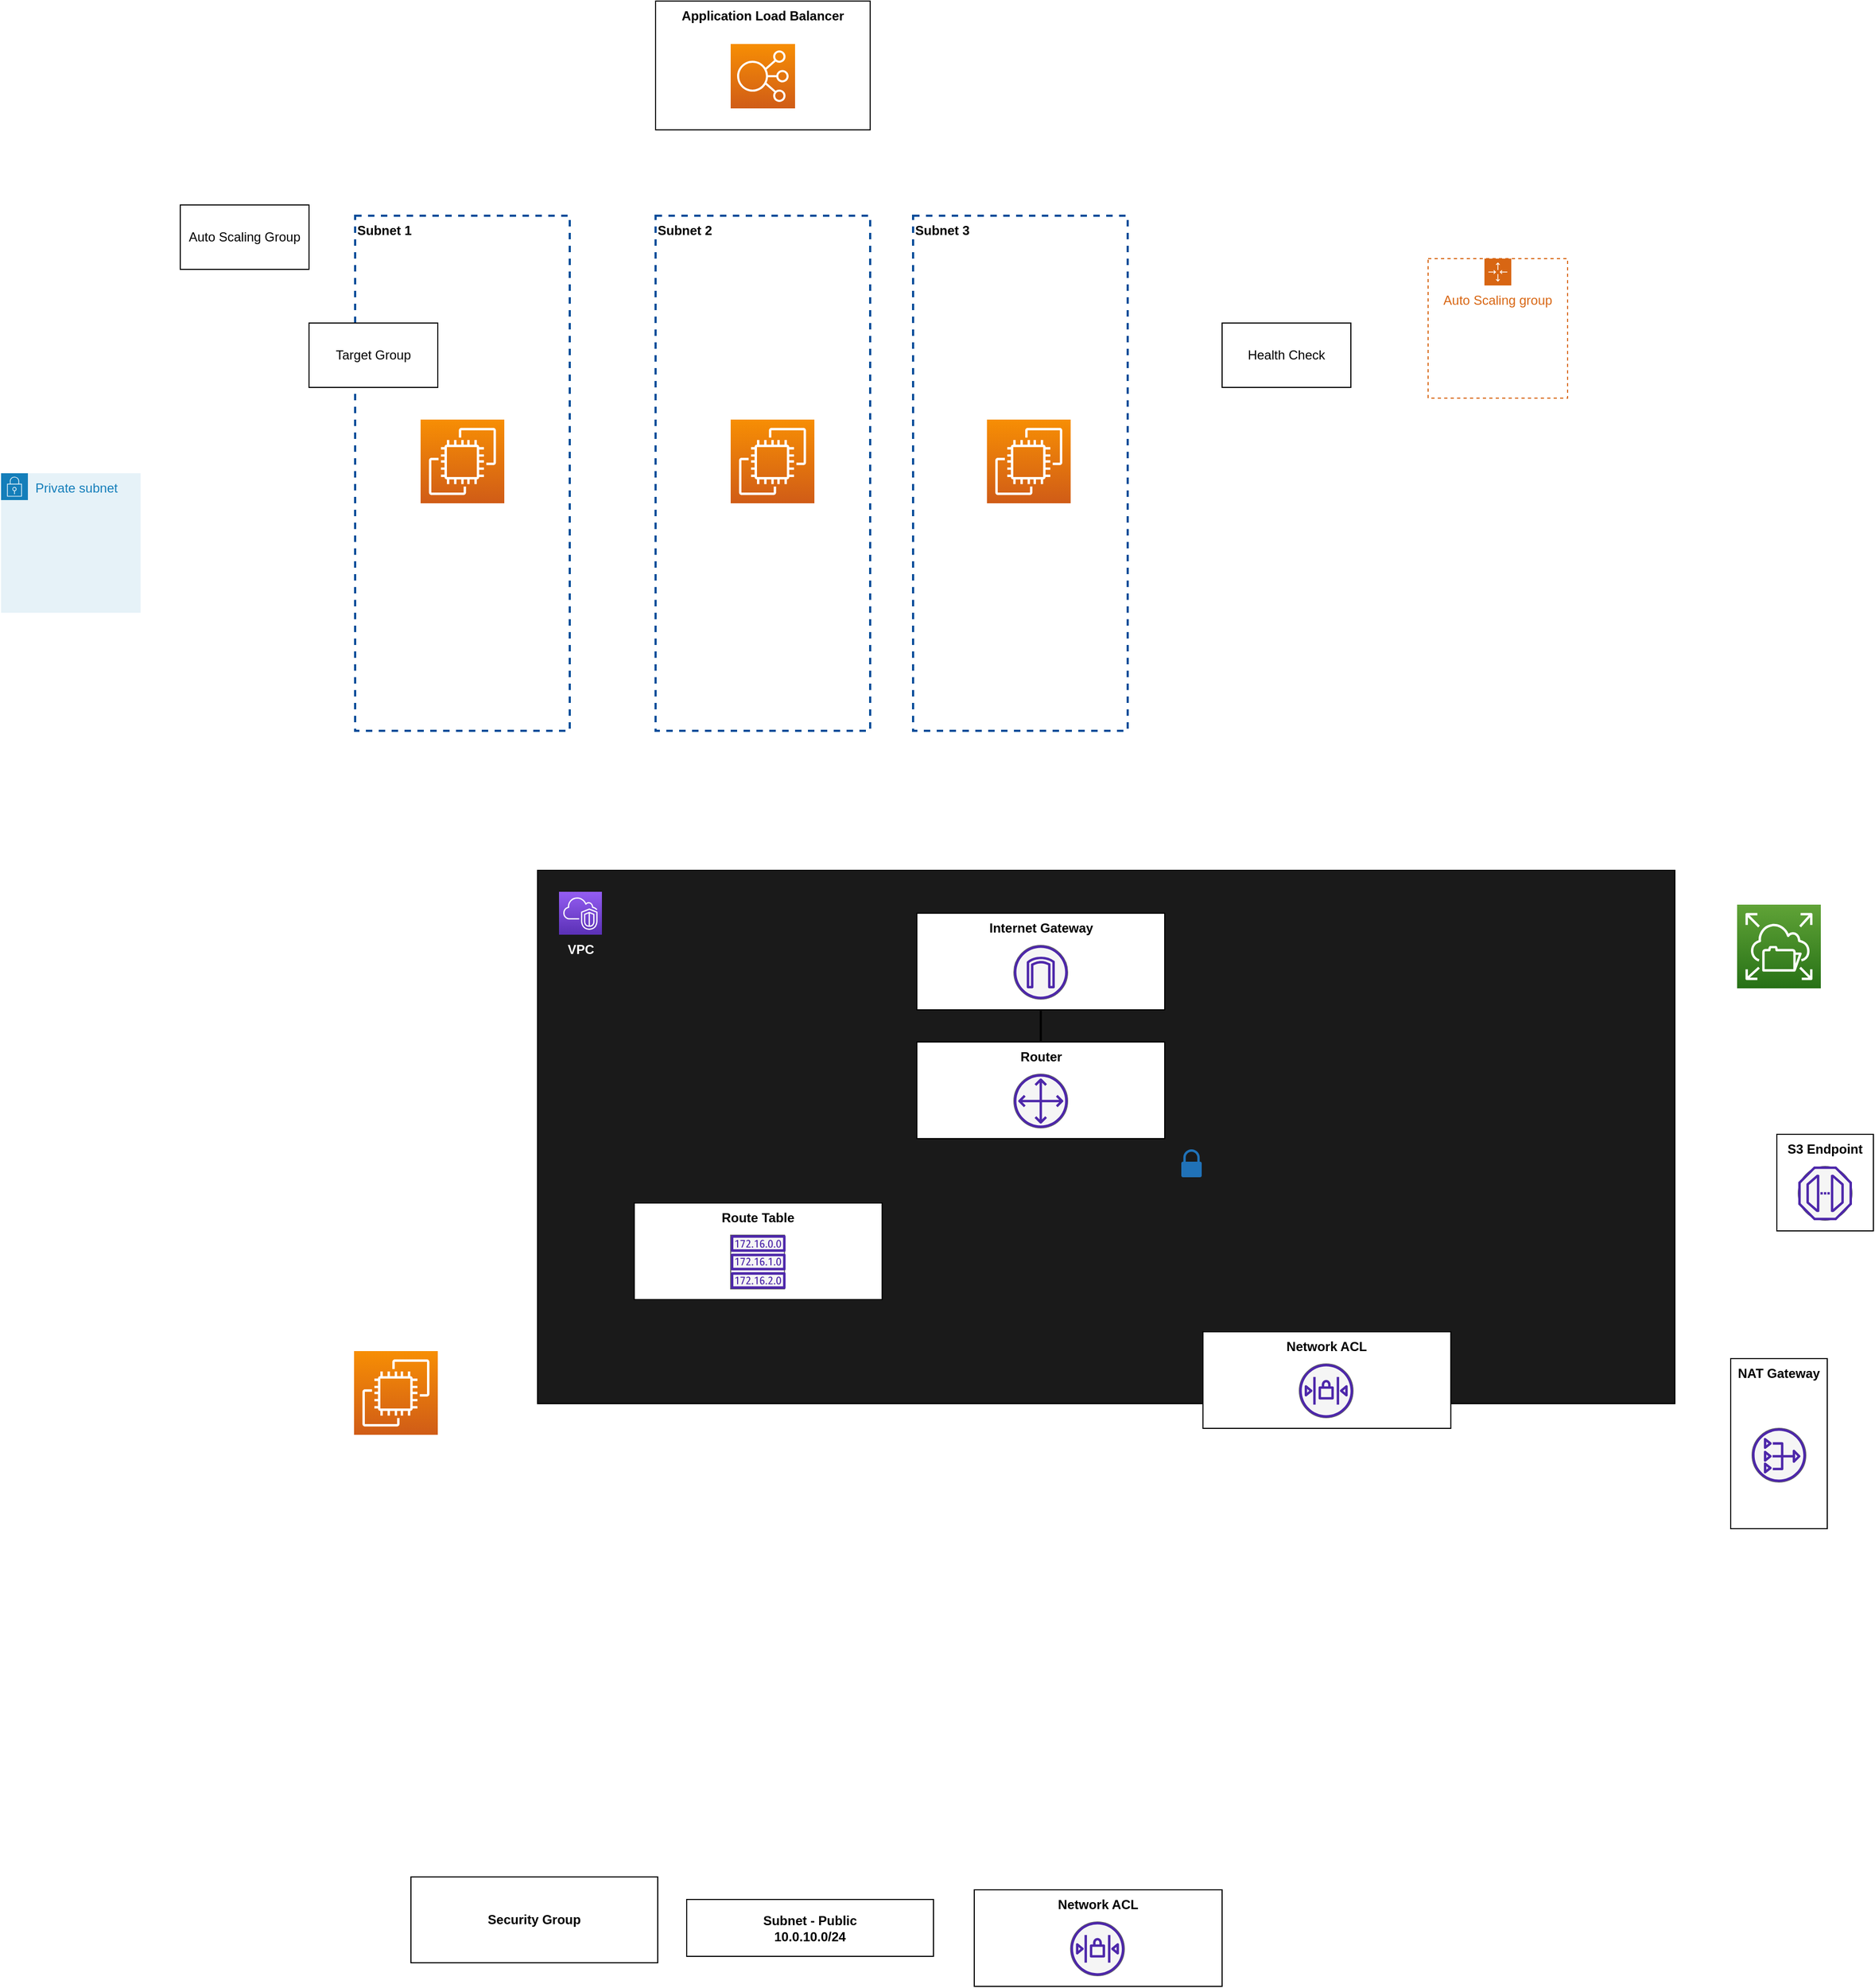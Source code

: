 <mxfile version="19.0.3" type="device"><diagram id="0U9EVkECSL9XpYst_XFg" name="VPC"><mxGraphModel dx="1822" dy="2057" grid="1" gridSize="10" guides="1" tooltips="1" connect="1" arrows="1" fold="1" page="0" pageScale="1" pageWidth="1100" pageHeight="850" math="0" shadow="0"><root><mxCell id="0"/><mxCell id="1" parent="0"/><mxCell id="ixzRv7R_ScsTzMEvwVDS-9" value="Application Load Balancer" style="rounded=0;whiteSpace=wrap;html=1;verticalAlign=top;fontStyle=1" parent="1" vertex="1"><mxGeometry x="280" y="-960" width="200" height="120" as="geometry"/></mxCell><mxCell id="Ig9h3wXfbGA9Dbn_zE4B-46" value="" style="rounded=0;whiteSpace=wrap;html=1;verticalAlign=top;fontStyle=1;fillColor=#1A1A1A;" parent="1" vertex="1"><mxGeometry x="170" y="-150" width="1060" height="497" as="geometry"/></mxCell><mxCell id="5WeFik8djQ8x_PNse01b-4" value="Internet Gateway" style="rounded=0;whiteSpace=wrap;html=1;verticalAlign=top;fontStyle=1" parent="1" vertex="1"><mxGeometry x="523.5" y="-110" width="231" height="90" as="geometry"/></mxCell><mxCell id="M2tCuWPk_VgjxduD9iWH-7" value="VPC" style="sketch=0;points=[[0,0,0],[0.25,0,0],[0.5,0,0],[0.75,0,0],[1,0,0],[0,1,0],[0.25,1,0],[0.5,1,0],[0.75,1,0],[1,1,0],[0,0.25,0],[0,0.5,0],[0,0.75,0],[1,0.25,0],[1,0.5,0],[1,0.75,0]];outlineConnect=0;fontColor=#FFFFFF;gradientColor=#945DF2;gradientDirection=north;fillColor=#5A30B5;strokeColor=#ffffff;dashed=0;verticalLabelPosition=bottom;verticalAlign=top;align=center;html=1;fontSize=12;fontStyle=1;aspect=fixed;shape=mxgraph.aws4.resourceIcon;resIcon=mxgraph.aws4.vpc;labelPosition=center;" parent="1" vertex="1"><mxGeometry x="190.0" y="-130" width="40" height="40" as="geometry"/></mxCell><mxCell id="Ig9h3wXfbGA9Dbn_zE4B-12" value="" style="ellipse;whiteSpace=wrap;html=1;aspect=fixed;fillColor=#f5f5f5;fontColor=#333333;strokeColor=#666666;" parent="1" vertex="1"><mxGeometry x="614" y="-80" width="50" height="50" as="geometry"/></mxCell><mxCell id="NABtASrUBoll2B_tzzq8-5" value="" style="sketch=0;outlineConnect=0;fontColor=#232F3E;gradientColor=none;fillColor=#4D27AA;strokeColor=none;dashed=0;verticalLabelPosition=bottom;verticalAlign=top;align=center;html=1;fontSize=12;fontStyle=0;aspect=fixed;pointerEvents=1;shape=mxgraph.aws4.internet_gateway;" parent="1" vertex="1"><mxGeometry x="614" y="-80" width="50" height="50" as="geometry"/></mxCell><mxCell id="Ig9h3wXfbGA9Dbn_zE4B-1" value="Router" style="rounded=0;whiteSpace=wrap;html=1;verticalAlign=top;fontStyle=1" parent="1" vertex="1"><mxGeometry x="523.5" y="10" width="231" height="90" as="geometry"/></mxCell><mxCell id="NABtASrUBoll2B_tzzq8-13" style="edgeStyle=orthogonalEdgeStyle;rounded=0;orthogonalLoop=1;jettySize=auto;html=1;endArrow=none;endFill=0;strokeWidth=2;" parent="1" source="Ig9h3wXfbGA9Dbn_zE4B-1" target="5WeFik8djQ8x_PNse01b-4" edge="1"><mxGeometry relative="1" as="geometry"/></mxCell><mxCell id="Ig9h3wXfbGA9Dbn_zE4B-10" value="" style="ellipse;whiteSpace=wrap;html=1;aspect=fixed;fillColor=#f5f5f5;fontColor=#333333;strokeColor=#666666;" parent="1" vertex="1"><mxGeometry x="614" y="40" width="50" height="50" as="geometry"/></mxCell><mxCell id="NABtASrUBoll2B_tzzq8-3" value="" style="sketch=0;outlineConnect=0;fontColor=#232F3E;gradientColor=none;fillColor=#4D27AA;strokeColor=none;dashed=0;verticalLabelPosition=bottom;verticalAlign=top;align=center;html=1;fontSize=12;fontStyle=0;aspect=fixed;pointerEvents=1;shape=mxgraph.aws4.customer_gateway;" parent="1" vertex="1"><mxGeometry x="614" y="40" width="50" height="50" as="geometry"/></mxCell><mxCell id="NABtASrUBoll2B_tzzq8-10" value="Subnet - Public&lt;br&gt;10.0.10.0/24" style="rounded=0;whiteSpace=wrap;html=1;verticalAlign=middle;fontStyle=1" parent="1" vertex="1"><mxGeometry x="309" y="809" width="230" height="53" as="geometry"/></mxCell><mxCell id="Ig9h3wXfbGA9Dbn_zE4B-9" value="Network ACL" style="rounded=0;whiteSpace=wrap;html=1;verticalAlign=top;fontStyle=1" parent="1" vertex="1"><mxGeometry x="577" y="800" width="231" height="90" as="geometry"/></mxCell><mxCell id="Ig9h3wXfbGA9Dbn_zE4B-16" value="" style="ellipse;whiteSpace=wrap;html=1;aspect=fixed;fillColor=#f5f5f5;fontColor=#333333;strokeColor=#666666;" parent="1" vertex="1"><mxGeometry x="666.84" y="830" width="50" height="50" as="geometry"/></mxCell><mxCell id="NABtASrUBoll2B_tzzq8-6" value="" style="sketch=0;outlineConnect=0;fontColor=#232F3E;gradientColor=none;fillColor=#4D27AA;strokeColor=none;dashed=0;verticalLabelPosition=bottom;verticalAlign=top;align=center;html=1;fontSize=12;fontStyle=0;aspect=fixed;pointerEvents=1;shape=mxgraph.aws4.network_access_control_list;" parent="1" vertex="1"><mxGeometry x="666.84" y="830" width="50" height="50" as="geometry"/></mxCell><mxCell id="Ig9h3wXfbGA9Dbn_zE4B-18" value="Security Group" style="rounded=0;whiteSpace=wrap;html=1;verticalAlign=middle;fontStyle=1" parent="1" vertex="1"><mxGeometry x="52.0" y="788" width="230" height="80" as="geometry"/></mxCell><mxCell id="Ig9h3wXfbGA9Dbn_zE4B-3" value="Route Table" style="rounded=0;whiteSpace=wrap;html=1;verticalAlign=top;fontStyle=1" parent="1" vertex="1"><mxGeometry x="260.16" y="160" width="231" height="90" as="geometry"/></mxCell><mxCell id="Ig9h3wXfbGA9Dbn_zE4B-13" value="" style="rounded=0;whiteSpace=wrap;html=1;strokeColor=#666666;fillColor=#f5f5f5;fontColor=#333333;" parent="1" vertex="1"><mxGeometry x="350.0" y="190" width="50.16" height="50" as="geometry"/></mxCell><mxCell id="Ig9h3wXfbGA9Dbn_zE4B-5" value="" style="sketch=0;outlineConnect=0;fontColor=#232F3E;gradientColor=none;fillColor=#4D27AA;strokeColor=none;dashed=0;verticalLabelPosition=bottom;verticalAlign=top;align=center;html=1;fontSize=12;fontStyle=0;aspect=fixed;pointerEvents=1;shape=mxgraph.aws4.route_table;" parent="1" vertex="1"><mxGeometry x="350" y="190" width="51.32" height="50" as="geometry"/></mxCell><mxCell id="1qfaUL_ldbtAoEup6m9f-15" value="Subnet 1" style="rounded=0;whiteSpace=wrap;html=1;fillColor=none;strokeWidth=2;strokeColor=#004C99;dashed=1;verticalAlign=top;align=left;fontStyle=1" parent="1" vertex="1"><mxGeometry y="-760" width="200" height="480" as="geometry"/></mxCell><mxCell id="Ig9h3wXfbGA9Dbn_zE4B-26" value="Network ACL" style="rounded=0;whiteSpace=wrap;html=1;verticalAlign=top;fontStyle=1" parent="1" vertex="1"><mxGeometry x="790.16" y="280" width="231" height="90" as="geometry"/></mxCell><mxCell id="Ig9h3wXfbGA9Dbn_zE4B-29" value="" style="ellipse;whiteSpace=wrap;html=1;aspect=fixed;fillColor=#f5f5f5;fontColor=#333333;strokeColor=#666666;" parent="1" vertex="1"><mxGeometry x="880" y="310" width="50" height="50" as="geometry"/></mxCell><mxCell id="Ig9h3wXfbGA9Dbn_zE4B-30" value="" style="sketch=0;outlineConnect=0;fontColor=#232F3E;gradientColor=none;fillColor=#4D27AA;strokeColor=none;dashed=0;verticalLabelPosition=bottom;verticalAlign=top;align=center;html=1;fontSize=12;fontStyle=0;aspect=fixed;pointerEvents=1;shape=mxgraph.aws4.network_access_control_list;" parent="1" vertex="1"><mxGeometry x="880" y="310" width="50" height="50" as="geometry"/></mxCell><mxCell id="Ig9h3wXfbGA9Dbn_zE4B-45" value="S3 Endpoint" style="rounded=0;whiteSpace=wrap;html=1;verticalAlign=top;fontStyle=1" parent="1" vertex="1"><mxGeometry x="1325" y="96" width="90" height="90" as="geometry"/></mxCell><mxCell id="Ig9h3wXfbGA9Dbn_zE4B-38" value="" style="ellipse;whiteSpace=wrap;html=1;aspect=fixed;fillColor=#f5f5f5;fontColor=#333333;strokeColor=#666666;" parent="1" vertex="1"><mxGeometry x="1345" y="126" width="50" height="50" as="geometry"/></mxCell><mxCell id="NABtASrUBoll2B_tzzq8-2" value="" style="sketch=0;outlineConnect=0;fontColor=#232F3E;gradientColor=none;fillColor=#4D27AA;strokeColor=none;dashed=0;verticalLabelPosition=bottom;verticalAlign=top;align=center;html=1;fontSize=12;fontStyle=0;aspect=fixed;pointerEvents=1;shape=mxgraph.aws4.endpoint;" parent="1" vertex="1"><mxGeometry x="1345" y="126" width="50" height="50" as="geometry"/></mxCell><mxCell id="1qfaUL_ldbtAoEup6m9f-19" value="" style="sketch=0;pointerEvents=1;shadow=0;dashed=0;html=1;strokeColor=none;labelPosition=center;verticalLabelPosition=bottom;verticalAlign=top;outlineConnect=0;align=center;shape=mxgraph.office.security.lock_protected;fillColor=#2072B8;" parent="1" vertex="1"><mxGeometry x="770" y="110" width="19" height="26" as="geometry"/></mxCell><mxCell id="ixzRv7R_ScsTzMEvwVDS-1" value="" style="sketch=0;points=[[0,0,0],[0.25,0,0],[0.5,0,0],[0.75,0,0],[1,0,0],[0,1,0],[0.25,1,0],[0.5,1,0],[0.75,1,0],[1,1,0],[0,0.25,0],[0,0.5,0],[0,0.75,0],[1,0.25,0],[1,0.5,0],[1,0.75,0]];outlineConnect=0;fontColor=#232F3E;gradientColor=#60A337;gradientDirection=north;fillColor=#277116;strokeColor=#ffffff;dashed=0;verticalLabelPosition=bottom;verticalAlign=top;align=center;html=1;fontSize=12;fontStyle=0;aspect=fixed;shape=mxgraph.aws4.resourceIcon;resIcon=mxgraph.aws4.elastic_file_system;" parent="1" vertex="1"><mxGeometry x="1288" y="-118" width="78" height="78" as="geometry"/></mxCell><mxCell id="ixzRv7R_ScsTzMEvwVDS-2" value="EC2 Instance&lt;br&gt;Web" style="sketch=0;points=[[0,0,0],[0.25,0,0],[0.5,0,0],[0.75,0,0],[1,0,0],[0,1,0],[0.25,1,0],[0.5,1,0],[0.75,1,0],[1,1,0],[0,0.25,0],[0,0.5,0],[0,0.75,0],[1,0.25,0],[1,0.5,0],[1,0.75,0]];outlineConnect=0;fontColor=#FFFFFF;gradientColor=#F78E04;gradientDirection=north;fillColor=#D05C17;strokeColor=#ffffff;dashed=0;verticalLabelPosition=bottom;verticalAlign=top;align=center;html=1;fontSize=12;fontStyle=1;aspect=fixed;shape=mxgraph.aws4.resourceIcon;resIcon=mxgraph.aws4.ec2;" parent="1" vertex="1"><mxGeometry x="-1" y="298" width="78" height="78" as="geometry"/></mxCell><mxCell id="ixzRv7R_ScsTzMEvwVDS-3" value="" style="group" parent="1" vertex="1" connectable="0"><mxGeometry x="1302" y="370" width="70" height="93.5" as="geometry"/></mxCell><mxCell id="Ig9h3wXfbGA9Dbn_zE4B-44" value="NAT Gateway" style="rounded=0;whiteSpace=wrap;html=1;verticalAlign=top;fontStyle=1" parent="ixzRv7R_ScsTzMEvwVDS-3" vertex="1"><mxGeometry x="-20" y="-65" width="90" height="158.5" as="geometry"/></mxCell><mxCell id="Ig9h3wXfbGA9Dbn_zE4B-41" value="" style="ellipse;whiteSpace=wrap;html=1;aspect=fixed;fillColor=#f5f5f5;fontColor=#333333;strokeColor=#666666;" parent="ixzRv7R_ScsTzMEvwVDS-3" vertex="1"><mxGeometry width="50" height="50" as="geometry"/></mxCell><mxCell id="NABtASrUBoll2B_tzzq8-7" value="" style="sketch=0;outlineConnect=0;fontColor=#232F3E;gradientColor=none;fillColor=#4D27AA;strokeColor=none;dashed=0;verticalLabelPosition=bottom;verticalAlign=top;align=center;html=1;fontSize=12;fontStyle=0;aspect=fixed;pointerEvents=1;shape=mxgraph.aws4.nat_gateway;" parent="ixzRv7R_ScsTzMEvwVDS-3" vertex="1"><mxGeometry width="50" height="50" as="geometry"/></mxCell><mxCell id="ixzRv7R_ScsTzMEvwVDS-6" value="" style="sketch=0;points=[[0,0,0],[0.25,0,0],[0.5,0,0],[0.75,0,0],[1,0,0],[0,1,0],[0.25,1,0],[0.5,1,0],[0.75,1,0],[1,1,0],[0,0.25,0],[0,0.5,0],[0,0.75,0],[1,0.25,0],[1,0.5,0],[1,0.75,0]];outlineConnect=0;fontColor=#FFFFFF;gradientColor=#F78E04;gradientDirection=north;fillColor=#D05C17;strokeColor=#ffffff;dashed=0;verticalLabelPosition=bottom;verticalAlign=top;align=center;html=1;fontSize=12;fontStyle=1;aspect=fixed;shape=mxgraph.aws4.resourceIcon;resIcon=mxgraph.aws4.elastic_load_balancing;" parent="1" vertex="1"><mxGeometry x="350" y="-920" width="60" height="60" as="geometry"/></mxCell><mxCell id="ixzRv7R_ScsTzMEvwVDS-7" value="Subnet 2" style="rounded=0;whiteSpace=wrap;html=1;fillColor=none;strokeWidth=2;strokeColor=#004C99;dashed=1;verticalAlign=top;align=left;fontStyle=1" parent="1" vertex="1"><mxGeometry x="280" y="-760" width="200" height="480" as="geometry"/></mxCell><mxCell id="ixzRv7R_ScsTzMEvwVDS-8" value="Subnet 3" style="rounded=0;whiteSpace=wrap;html=1;fillColor=none;strokeWidth=2;strokeColor=#004C99;dashed=1;verticalAlign=top;align=left;fontStyle=1" parent="1" vertex="1"><mxGeometry x="520" y="-760" width="200" height="480" as="geometry"/></mxCell><mxCell id="ixzRv7R_ScsTzMEvwVDS-10" value="Instance" style="sketch=0;points=[[0,0,0],[0.25,0,0],[0.5,0,0],[0.75,0,0],[1,0,0],[0,1,0],[0.25,1,0],[0.5,1,0],[0.75,1,0],[1,1,0],[0,0.25,0],[0,0.5,0],[0,0.75,0],[1,0.25,0],[1,0.5,0],[1,0.75,0]];outlineConnect=0;fontColor=#FFFFFF;gradientColor=#F78E04;gradientDirection=north;fillColor=#D05C17;strokeColor=#ffffff;dashed=0;verticalLabelPosition=bottom;verticalAlign=top;align=center;html=1;fontSize=12;fontStyle=1;aspect=fixed;shape=mxgraph.aws4.resourceIcon;resIcon=mxgraph.aws4.ec2;" parent="1" vertex="1"><mxGeometry x="61" y="-570" width="78" height="78" as="geometry"/></mxCell><mxCell id="ixzRv7R_ScsTzMEvwVDS-11" value="Instance" style="sketch=0;points=[[0,0,0],[0.25,0,0],[0.5,0,0],[0.75,0,0],[1,0,0],[0,1,0],[0.25,1,0],[0.5,1,0],[0.75,1,0],[1,1,0],[0,0.25,0],[0,0.5,0],[0,0.75,0],[1,0.25,0],[1,0.5,0],[1,0.75,0]];outlineConnect=0;fontColor=#FFFFFF;gradientColor=#F78E04;gradientDirection=north;fillColor=#D05C17;strokeColor=#ffffff;dashed=0;verticalLabelPosition=bottom;verticalAlign=top;align=center;html=1;fontSize=12;fontStyle=1;aspect=fixed;shape=mxgraph.aws4.resourceIcon;resIcon=mxgraph.aws4.ec2;" parent="1" vertex="1"><mxGeometry x="350" y="-570" width="78" height="78" as="geometry"/></mxCell><mxCell id="ixzRv7R_ScsTzMEvwVDS-12" value="Instance" style="sketch=0;points=[[0,0,0],[0.25,0,0],[0.5,0,0],[0.75,0,0],[1,0,0],[0,1,0],[0.25,1,0],[0.5,1,0],[0.75,1,0],[1,1,0],[0,0.25,0],[0,0.5,0],[0,0.75,0],[1,0.25,0],[1,0.5,0],[1,0.75,0]];outlineConnect=0;fontColor=#FFFFFF;gradientColor=#F78E04;gradientDirection=north;fillColor=#D05C17;strokeColor=#ffffff;dashed=0;verticalLabelPosition=bottom;verticalAlign=top;align=center;html=1;fontSize=12;fontStyle=1;aspect=fixed;shape=mxgraph.aws4.resourceIcon;resIcon=mxgraph.aws4.ec2;" parent="1" vertex="1"><mxGeometry x="588.84" y="-570" width="78" height="78" as="geometry"/></mxCell><mxCell id="eXsJ3-BHv-ZGqikBtPma-1" value="Target Group" style="rounded=0;whiteSpace=wrap;html=1;" vertex="1" parent="1"><mxGeometry x="-43" y="-660" width="120" height="60" as="geometry"/></mxCell><mxCell id="eXsJ3-BHv-ZGqikBtPma-2" value="Health Check" style="rounded=0;whiteSpace=wrap;html=1;" vertex="1" parent="1"><mxGeometry x="808" y="-660" width="120" height="60" as="geometry"/></mxCell><mxCell id="eXsJ3-BHv-ZGqikBtPma-3" value="Auto Scaling Group" style="rounded=0;whiteSpace=wrap;html=1;" vertex="1" parent="1"><mxGeometry x="-163" y="-770" width="120" height="60" as="geometry"/></mxCell><mxCell id="eXsJ3-BHv-ZGqikBtPma-4" value="Auto Scaling group" style="points=[[0,0],[0.25,0],[0.5,0],[0.75,0],[1,0],[1,0.25],[1,0.5],[1,0.75],[1,1],[0.75,1],[0.5,1],[0.25,1],[0,1],[0,0.75],[0,0.5],[0,0.25]];outlineConnect=0;gradientColor=none;html=1;whiteSpace=wrap;fontSize=12;fontStyle=0;container=1;pointerEvents=0;collapsible=0;recursiveResize=0;shape=mxgraph.aws4.groupCenter;grIcon=mxgraph.aws4.group_auto_scaling_group;grStroke=1;strokeColor=#D86613;fillColor=none;verticalAlign=top;align=center;fontColor=#D86613;dashed=1;spacingTop=25;" vertex="1" parent="1"><mxGeometry x="1000" y="-720" width="130" height="130" as="geometry"/></mxCell><mxCell id="eXsJ3-BHv-ZGqikBtPma-5" value="Private subnet" style="points=[[0,0],[0.25,0],[0.5,0],[0.75,0],[1,0],[1,0.25],[1,0.5],[1,0.75],[1,1],[0.75,1],[0.5,1],[0.25,1],[0,1],[0,0.75],[0,0.5],[0,0.25]];outlineConnect=0;gradientColor=none;html=1;whiteSpace=wrap;fontSize=12;fontStyle=0;container=1;pointerEvents=0;collapsible=0;recursiveResize=0;shape=mxgraph.aws4.group;grIcon=mxgraph.aws4.group_security_group;grStroke=0;strokeColor=#147EBA;fillColor=#E6F2F8;verticalAlign=top;align=left;spacingLeft=30;fontColor=#147EBA;dashed=0;" vertex="1" parent="1"><mxGeometry x="-330" y="-520" width="130" height="130" as="geometry"/></mxCell></root></mxGraphModel></diagram></mxfile>